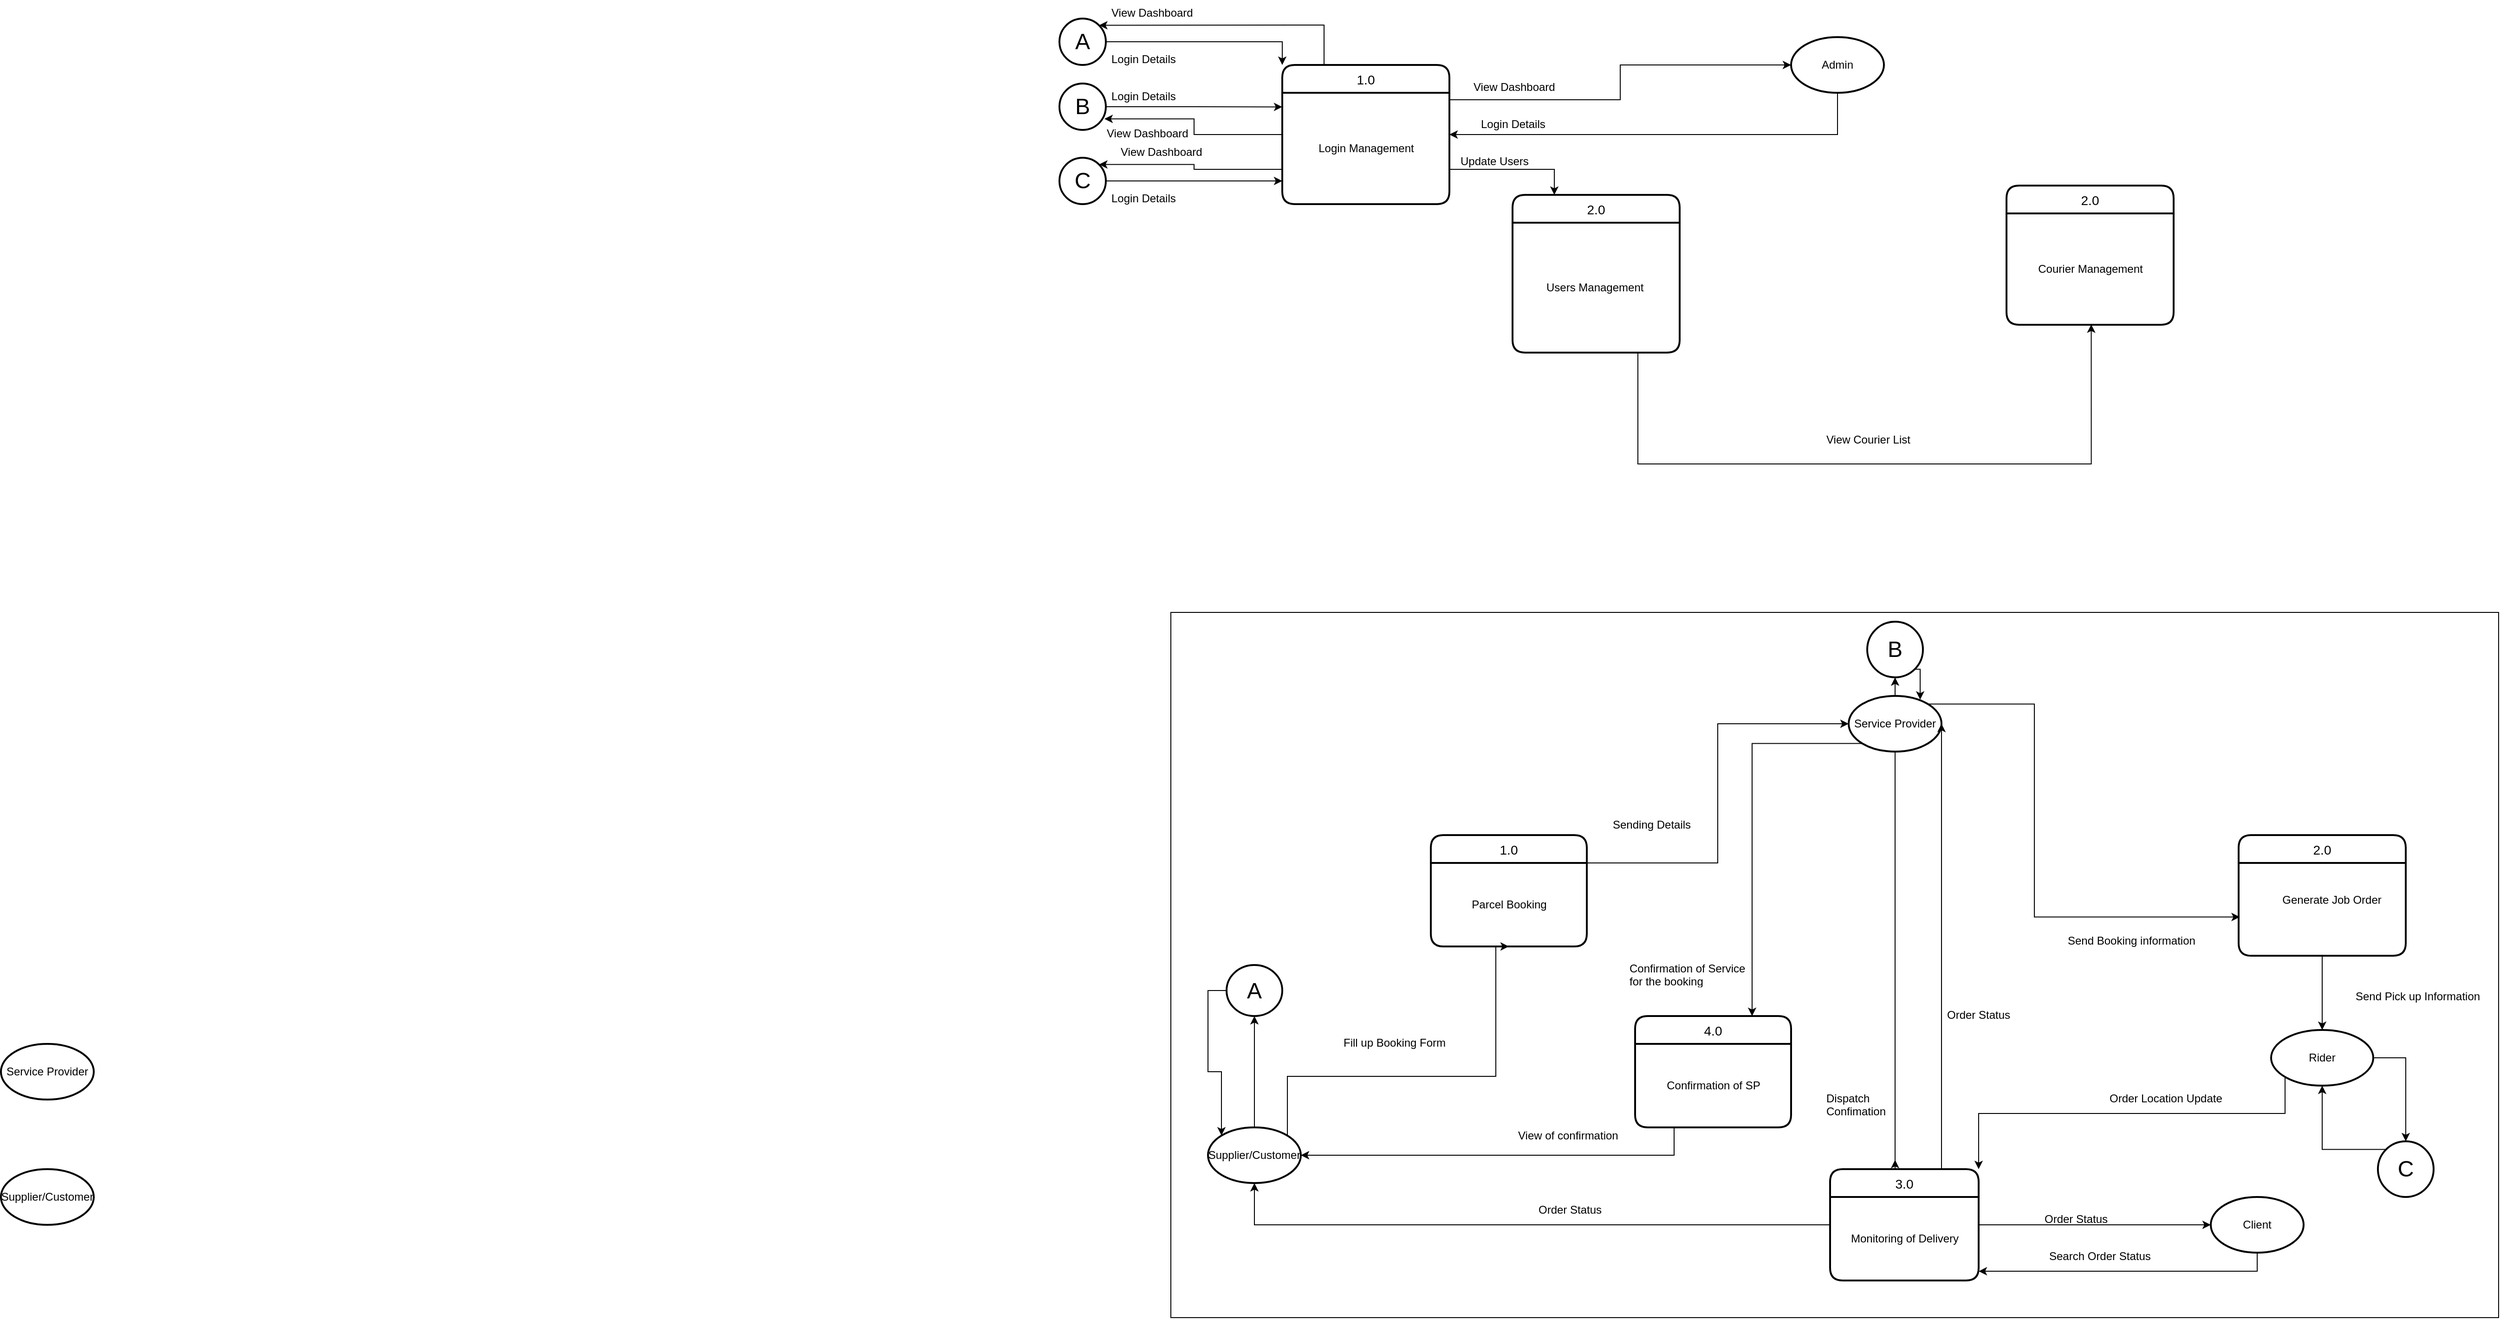 <mxfile compressed="true" version="13.6.5" type="github"><diagram id="pU8hi0D7Wm5U2HvEtMzX" name="Page-1"><mxGraphModel dx="3057" dy="1653" grid="1" gridSize="10" guides="1" tooltips="1" connect="1" arrows="1" fold="1" page="1" pageScale="1" pageWidth="1400" pageHeight="850" math="0" shadow="0"><root><mxCell id="0"/><mxCell id="1" parent="0"/><mxCell id="DUefVlxYJTViYUL9YQlu-197" value="" style="whiteSpace=wrap;html=1;align=center;" vertex="1" parent="1"><mxGeometry x="-50" y="-70" width="1430" height="760" as="geometry"/></mxCell><mxCell id="DUefVlxYJTViYUL9YQlu-119" style="edgeStyle=orthogonalEdgeStyle;rounded=0;orthogonalLoop=1;jettySize=auto;html=1;exitX=0.855;exitY=0.145;exitDx=0;exitDy=0;exitPerimeter=0;entryX=0.5;entryY=1;entryDx=0;entryDy=0;" edge="1" parent="1" source="DUefVlxYJTViYUL9YQlu-13" target="DUefVlxYJTViYUL9YQlu-5"><mxGeometry relative="1" as="geometry"><Array as="points"><mxPoint x="76" y="430"/><mxPoint x="300" y="430"/></Array></mxGeometry></mxCell><mxCell id="DUefVlxYJTViYUL9YQlu-154" style="edgeStyle=orthogonalEdgeStyle;rounded=0;orthogonalLoop=1;jettySize=auto;html=1;exitX=0.5;exitY=0;exitDx=0;exitDy=0;exitPerimeter=0;entryX=0.5;entryY=1;entryDx=0;entryDy=0;entryPerimeter=0;" edge="1" parent="1" source="DUefVlxYJTViYUL9YQlu-13" target="DUefVlxYJTViYUL9YQlu-153"><mxGeometry relative="1" as="geometry"/></mxCell><mxCell id="DUefVlxYJTViYUL9YQlu-13" value="Supplier/Customer" style="strokeWidth=2;html=1;shape=mxgraph.flowchart.start_1;whiteSpace=wrap;" vertex="1" parent="1"><mxGeometry x="-10" y="485" width="100" height="60" as="geometry"/></mxCell><mxCell id="DUefVlxYJTViYUL9YQlu-32" style="edgeStyle=orthogonalEdgeStyle;rounded=0;orthogonalLoop=1;jettySize=auto;html=1;exitX=0.145;exitY=0.855;exitDx=0;exitDy=0;exitPerimeter=0;entryX=0.75;entryY=0;entryDx=0;entryDy=0;" edge="1" parent="1" source="DUefVlxYJTViYUL9YQlu-14" target="DUefVlxYJTViYUL9YQlu-30"><mxGeometry relative="1" as="geometry"/></mxCell><mxCell id="DUefVlxYJTViYUL9YQlu-46" style="edgeStyle=orthogonalEdgeStyle;rounded=0;orthogonalLoop=1;jettySize=auto;html=1;exitX=0.5;exitY=1;exitDx=0;exitDy=0;exitPerimeter=0;" edge="1" parent="1" source="DUefVlxYJTViYUL9YQlu-14"><mxGeometry relative="1" as="geometry"><mxPoint x="730" y="520" as="targetPoint"/><Array as="points"><mxPoint x="730" y="530"/></Array></mxGeometry></mxCell><mxCell id="DUefVlxYJTViYUL9YQlu-69" style="edgeStyle=orthogonalEdgeStyle;rounded=0;orthogonalLoop=1;jettySize=auto;html=1;exitX=0.855;exitY=0.145;exitDx=0;exitDy=0;exitPerimeter=0;entryX=0.007;entryY=0.583;entryDx=0;entryDy=0;entryPerimeter=0;" edge="1" parent="1" source="DUefVlxYJTViYUL9YQlu-14"><mxGeometry relative="1" as="geometry"><mxPoint x="1101.26" y="258.3" as="targetPoint"/><Array as="points"><mxPoint x="880" y="29"/><mxPoint x="880" y="258"/></Array></mxGeometry></mxCell><mxCell id="DUefVlxYJTViYUL9YQlu-163" style="edgeStyle=orthogonalEdgeStyle;rounded=0;orthogonalLoop=1;jettySize=auto;html=1;exitX=0.5;exitY=0;exitDx=0;exitDy=0;exitPerimeter=0;entryX=0.5;entryY=1;entryDx=0;entryDy=0;entryPerimeter=0;" edge="1" parent="1" source="DUefVlxYJTViYUL9YQlu-14" target="DUefVlxYJTViYUL9YQlu-160"><mxGeometry relative="1" as="geometry"/></mxCell><mxCell id="DUefVlxYJTViYUL9YQlu-14" value="Service Provider" style="strokeWidth=2;html=1;shape=mxgraph.flowchart.start_1;whiteSpace=wrap;" vertex="1" parent="1"><mxGeometry x="680" y="20" width="100" height="60" as="geometry"/></mxCell><mxCell id="DUefVlxYJTViYUL9YQlu-78" style="edgeStyle=orthogonalEdgeStyle;rounded=0;orthogonalLoop=1;jettySize=auto;html=1;exitX=0.5;exitY=1;exitDx=0;exitDy=0;exitPerimeter=0;entryX=1;entryY=0.889;entryDx=0;entryDy=0;entryPerimeter=0;" edge="1" parent="1" source="DUefVlxYJTViYUL9YQlu-15" target="DUefVlxYJTViYUL9YQlu-19"><mxGeometry relative="1" as="geometry"/></mxCell><mxCell id="DUefVlxYJTViYUL9YQlu-15" value="Client" style="strokeWidth=2;html=1;shape=mxgraph.flowchart.start_1;whiteSpace=wrap;" vertex="1" parent="1"><mxGeometry x="1070" y="560" width="100" height="60" as="geometry"/></mxCell><mxCell id="DUefVlxYJTViYUL9YQlu-54" style="edgeStyle=orthogonalEdgeStyle;rounded=0;orthogonalLoop=1;jettySize=auto;html=1;exitX=1;exitY=0.5;exitDx=0;exitDy=0;entryX=0;entryY=0.5;entryDx=0;entryDy=0;entryPerimeter=0;" edge="1" parent="1" source="DUefVlxYJTViYUL9YQlu-9" target="DUefVlxYJTViYUL9YQlu-15"><mxGeometry relative="1" as="geometry"><mxPoint x="920" y="590" as="targetPoint"/></mxGeometry></mxCell><mxCell id="DUefVlxYJTViYUL9YQlu-67" style="edgeStyle=orthogonalEdgeStyle;rounded=0;orthogonalLoop=1;jettySize=auto;html=1;exitX=0.75;exitY=0;exitDx=0;exitDy=0;entryX=1;entryY=0.5;entryDx=0;entryDy=0;entryPerimeter=0;" edge="1" parent="1" source="DUefVlxYJTViYUL9YQlu-9" target="DUefVlxYJTViYUL9YQlu-14"><mxGeometry relative="1" as="geometry"><Array as="points"><mxPoint x="780" y="330"/><mxPoint x="780" y="330"/></Array></mxGeometry></mxCell><mxCell id="DUefVlxYJTViYUL9YQlu-9" value="3.0" style="swimlane;childLayout=stackLayout;horizontal=1;startSize=30;horizontalStack=0;rounded=1;fontSize=14;fontStyle=0;strokeWidth=2;resizeParent=0;resizeLast=1;shadow=0;dashed=0;align=center;" vertex="1" parent="1"><mxGeometry x="660" y="530" width="160" height="120" as="geometry"/></mxCell><mxCell id="DUefVlxYJTViYUL9YQlu-19" value="Monitoring of Delivery" style="text;html=1;align=center;verticalAlign=middle;resizable=0;points=[];autosize=1;" vertex="1" parent="DUefVlxYJTViYUL9YQlu-9"><mxGeometry y="30" width="160" height="90" as="geometry"/></mxCell><mxCell id="DUefVlxYJTViYUL9YQlu-99" style="edgeStyle=orthogonalEdgeStyle;rounded=0;orthogonalLoop=1;jettySize=auto;html=1;exitX=0.5;exitY=1;exitDx=0;exitDy=0;exitPerimeter=0;" edge="1" parent="1" source="DUefVlxYJTViYUL9YQlu-21" target="DUefVlxYJTViYUL9YQlu-94"><mxGeometry relative="1" as="geometry"/></mxCell><mxCell id="DUefVlxYJTViYUL9YQlu-21" value="Admin" style="strokeWidth=2;html=1;shape=mxgraph.flowchart.start_1;whiteSpace=wrap;" vertex="1" parent="1"><mxGeometry x="618" y="-690" width="100" height="60" as="geometry"/></mxCell><mxCell id="DUefVlxYJTViYUL9YQlu-23" value="Fill up Booking Form" style="text;strokeColor=none;fillColor=none;spacingLeft=4;spacingRight=4;overflow=hidden;rotatable=0;points=[[0,0.5],[1,0.5]];portConstraint=eastwest;fontSize=12;" vertex="1" parent="1"><mxGeometry x="130" y="380" width="126" height="30" as="geometry"/></mxCell><mxCell id="DUefVlxYJTViYUL9YQlu-25" value="Sending Details " style="text;strokeColor=none;fillColor=none;spacingLeft=4;spacingRight=4;overflow=hidden;rotatable=0;points=[[0,0.5],[1,0.5]];portConstraint=eastwest;fontSize=12;" vertex="1" parent="1"><mxGeometry x="420" y="145" width="100" height="30" as="geometry"/></mxCell><mxCell id="DUefVlxYJTViYUL9YQlu-68" style="edgeStyle=orthogonalEdgeStyle;rounded=0;orthogonalLoop=1;jettySize=auto;html=1;exitX=0.25;exitY=1;exitDx=0;exitDy=0;entryX=1;entryY=0.5;entryDx=0;entryDy=0;entryPerimeter=0;" edge="1" parent="1" source="DUefVlxYJTViYUL9YQlu-30" target="DUefVlxYJTViYUL9YQlu-13"><mxGeometry relative="1" as="geometry"><mxPoint x="492.122" y="530" as="targetPoint"/></mxGeometry></mxCell><mxCell id="DUefVlxYJTViYUL9YQlu-30" value="4.0" style="swimlane;childLayout=stackLayout;horizontal=1;startSize=30;horizontalStack=0;rounded=1;fontSize=14;fontStyle=0;strokeWidth=2;resizeParent=0;resizeLast=1;shadow=0;dashed=0;align=center;" vertex="1" parent="1"><mxGeometry x="450" y="365" width="168" height="120" as="geometry"/></mxCell><mxCell id="DUefVlxYJTViYUL9YQlu-31" value="Confirmation of SP" style="text;html=1;align=center;verticalAlign=middle;resizable=0;points=[];autosize=1;" vertex="1" parent="DUefVlxYJTViYUL9YQlu-30"><mxGeometry y="30" width="168" height="90" as="geometry"/></mxCell><mxCell id="DUefVlxYJTViYUL9YQlu-34" value="Confirmation of Service &#10;for the booking " style="text;strokeColor=none;fillColor=none;spacingLeft=4;spacingRight=4;overflow=hidden;rotatable=0;points=[[0,0.5],[1,0.5]];portConstraint=eastwest;fontSize=12;" vertex="1" parent="1"><mxGeometry x="438" y="300" width="140" height="30" as="geometry"/></mxCell><mxCell id="DUefVlxYJTViYUL9YQlu-38" value="View of confirmation" style="text;strokeColor=none;fillColor=none;spacingLeft=4;spacingRight=4;overflow=hidden;rotatable=0;points=[[0,0.5],[1,0.5]];portConstraint=eastwest;fontSize=12;" vertex="1" parent="1"><mxGeometry x="318" y="480" width="120" height="30" as="geometry"/></mxCell><mxCell id="DUefVlxYJTViYUL9YQlu-136" style="edgeStyle=orthogonalEdgeStyle;rounded=0;orthogonalLoop=1;jettySize=auto;html=1;exitX=1;exitY=0.75;exitDx=0;exitDy=0;entryX=0.25;entryY=0;entryDx=0;entryDy=0;" edge="1" parent="1" source="DUefVlxYJTViYUL9YQlu-94" target="DUefVlxYJTViYUL9YQlu-81"><mxGeometry relative="1" as="geometry"/></mxCell><mxCell id="DUefVlxYJTViYUL9YQlu-183" style="edgeStyle=orthogonalEdgeStyle;rounded=0;orthogonalLoop=1;jettySize=auto;html=1;exitX=0.25;exitY=0;exitDx=0;exitDy=0;entryX=0.855;entryY=0.145;entryDx=0;entryDy=0;entryPerimeter=0;" edge="1" parent="1" source="DUefVlxYJTViYUL9YQlu-94" target="DUefVlxYJTViYUL9YQlu-181"><mxGeometry relative="1" as="geometry"><mxPoint x="90" y="-700" as="targetPoint"/><Array as="points"><mxPoint x="115" y="-703"/><mxPoint x="90" y="-703"/></Array></mxGeometry></mxCell><mxCell id="DUefVlxYJTViYUL9YQlu-184" style="edgeStyle=orthogonalEdgeStyle;rounded=0;orthogonalLoop=1;jettySize=auto;html=1;entryX=0.969;entryY=0.762;entryDx=0;entryDy=0;entryPerimeter=0;" edge="1" parent="1" source="DUefVlxYJTViYUL9YQlu-94" target="DUefVlxYJTViYUL9YQlu-179"><mxGeometry relative="1" as="geometry"><Array as="points"><mxPoint x="-25" y="-585"/><mxPoint x="-25" y="-602"/></Array></mxGeometry></mxCell><mxCell id="DUefVlxYJTViYUL9YQlu-185" style="edgeStyle=orthogonalEdgeStyle;rounded=0;orthogonalLoop=1;jettySize=auto;html=1;exitX=0;exitY=0.75;exitDx=0;exitDy=0;entryX=0.855;entryY=0.145;entryDx=0;entryDy=0;entryPerimeter=0;" edge="1" parent="1" source="DUefVlxYJTViYUL9YQlu-94" target="DUefVlxYJTViYUL9YQlu-170"><mxGeometry relative="1" as="geometry"/></mxCell><mxCell id="DUefVlxYJTViYUL9YQlu-193" style="edgeStyle=orthogonalEdgeStyle;rounded=0;orthogonalLoop=1;jettySize=auto;html=1;exitX=1;exitY=0.25;exitDx=0;exitDy=0;entryX=0;entryY=0.5;entryDx=0;entryDy=0;entryPerimeter=0;" edge="1" parent="1" source="DUefVlxYJTViYUL9YQlu-94" target="DUefVlxYJTViYUL9YQlu-21"><mxGeometry relative="1" as="geometry"><mxPoint x="630" y="-640" as="targetPoint"/></mxGeometry></mxCell><mxCell id="DUefVlxYJTViYUL9YQlu-94" value="1.0" style="swimlane;childLayout=stackLayout;horizontal=1;startSize=30;horizontalStack=0;rounded=1;fontSize=14;fontStyle=0;strokeWidth=2;resizeParent=0;resizeLast=1;shadow=0;dashed=0;align=center;" vertex="1" parent="1"><mxGeometry x="70" y="-660" width="180" height="150" as="geometry"/></mxCell><mxCell id="DUefVlxYJTViYUL9YQlu-95" value="Login Management" style="text;html=1;align=center;verticalAlign=middle;resizable=0;points=[];autosize=1;" vertex="1" parent="DUefVlxYJTViYUL9YQlu-94"><mxGeometry y="30" width="180" height="120" as="geometry"/></mxCell><mxCell id="DUefVlxYJTViYUL9YQlu-50" value="Order Status" style="text;strokeColor=none;fillColor=none;spacingLeft=4;spacingRight=4;overflow=hidden;rotatable=0;points=[[0,0.5],[1,0.5]];portConstraint=eastwest;fontSize=12;" vertex="1" parent="1"><mxGeometry x="340" y="560" width="130" height="30" as="geometry"/></mxCell><mxCell id="DUefVlxYJTViYUL9YQlu-51" value="Order Status" style="text;strokeColor=none;fillColor=none;spacingLeft=4;spacingRight=4;overflow=hidden;rotatable=0;points=[[0,0.5],[1,0.5]];portConstraint=eastwest;fontSize=12;" vertex="1" parent="1"><mxGeometry x="885" y="570" width="125" height="30" as="geometry"/></mxCell><mxCell id="DUefVlxYJTViYUL9YQlu-61" value="Send Pick up Information" style="text;strokeColor=none;fillColor=none;spacingLeft=4;spacingRight=4;overflow=hidden;rotatable=0;points=[[0,0.5],[1,0.5]];portConstraint=eastwest;fontSize=12;" vertex="1" parent="1"><mxGeometry x="1220" y="330" width="150" height="30" as="geometry"/></mxCell><mxCell id="DUefVlxYJTViYUL9YQlu-66" value="Send Booking information" style="text;strokeColor=none;fillColor=none;spacingLeft=4;spacingRight=4;overflow=hidden;rotatable=0;points=[[0,0.5],[1,0.5]];portConstraint=eastwest;fontSize=12;" vertex="1" parent="1"><mxGeometry x="910" y="270" width="160" height="30" as="geometry"/></mxCell><mxCell id="DUefVlxYJTViYUL9YQlu-71" style="edgeStyle=orthogonalEdgeStyle;rounded=0;orthogonalLoop=1;jettySize=auto;html=1;exitX=0;exitY=0.5;exitDx=0;exitDy=0;entryX=0.5;entryY=1;entryDx=0;entryDy=0;entryPerimeter=0;" edge="1" parent="1" source="DUefVlxYJTViYUL9YQlu-9" target="DUefVlxYJTViYUL9YQlu-13"><mxGeometry relative="1" as="geometry"><mxPoint x="660" y="590" as="sourcePoint"/><mxPoint x="295" y="605" as="targetPoint"/></mxGeometry></mxCell><mxCell id="DUefVlxYJTViYUL9YQlu-72" value="Order Status " style="text;strokeColor=none;fillColor=none;spacingLeft=4;spacingRight=4;overflow=hidden;rotatable=0;points=[[0,0.5],[1,0.5]];portConstraint=eastwest;fontSize=12;" vertex="1" parent="1"><mxGeometry x="780" y="350" width="100" height="30" as="geometry"/></mxCell><mxCell id="DUefVlxYJTViYUL9YQlu-73" value="Dispatch&#10;Confimation" style="text;strokeColor=none;fillColor=none;spacingLeft=4;spacingRight=4;overflow=hidden;rotatable=0;points=[[0,0.5],[1,0.5]];portConstraint=eastwest;fontSize=12;" vertex="1" parent="1"><mxGeometry x="650" y="440" width="80" height="50" as="geometry"/></mxCell><mxCell id="DUefVlxYJTViYUL9YQlu-80" value="Search Order Status" style="text;strokeColor=none;fillColor=none;spacingLeft=4;spacingRight=4;overflow=hidden;rotatable=0;points=[[0,0.5],[1,0.5]];portConstraint=eastwest;fontSize=12;" vertex="1" parent="1"><mxGeometry x="890" y="610" width="125" height="30" as="geometry"/></mxCell><mxCell id="DUefVlxYJTViYUL9YQlu-88" value="2.0" style="swimlane;childLayout=stackLayout;horizontal=1;startSize=30;horizontalStack=0;rounded=1;fontSize=14;fontStyle=0;strokeWidth=2;resizeParent=0;resizeLast=1;shadow=0;dashed=0;align=center;" vertex="1" parent="1"><mxGeometry x="850" y="-530" width="180" height="150" as="geometry"/></mxCell><mxCell id="DUefVlxYJTViYUL9YQlu-89" value="Courier Management" style="text;html=1;align=center;verticalAlign=middle;resizable=0;points=[];autosize=1;" vertex="1" parent="DUefVlxYJTViYUL9YQlu-88"><mxGeometry y="30" width="180" height="120" as="geometry"/></mxCell><mxCell id="DUefVlxYJTViYUL9YQlu-103" style="edgeStyle=orthogonalEdgeStyle;rounded=0;orthogonalLoop=1;jettySize=auto;html=1;exitX=0.75;exitY=1;exitDx=0;exitDy=0;entryX=0.507;entryY=0.997;entryDx=0;entryDy=0;entryPerimeter=0;" edge="1" parent="1" source="DUefVlxYJTViYUL9YQlu-81" target="DUefVlxYJTViYUL9YQlu-89"><mxGeometry relative="1" as="geometry"><Array as="points"><mxPoint x="453" y="-230"/><mxPoint x="941" y="-230"/></Array></mxGeometry></mxCell><mxCell id="DUefVlxYJTViYUL9YQlu-81" value="2.0" style="swimlane;childLayout=stackLayout;horizontal=1;startSize=30;horizontalStack=0;rounded=1;fontSize=14;fontStyle=0;strokeWidth=2;resizeParent=0;resizeLast=1;shadow=0;dashed=0;align=center;" vertex="1" parent="1"><mxGeometry x="318" y="-520" width="180" height="170" as="geometry"/></mxCell><mxCell id="DUefVlxYJTViYUL9YQlu-82" value="Users Management&amp;nbsp;" style="text;html=1;align=center;verticalAlign=middle;resizable=0;points=[];autosize=1;" vertex="1" parent="DUefVlxYJTViYUL9YQlu-81"><mxGeometry y="30" width="180" height="140" as="geometry"/></mxCell><mxCell id="DUefVlxYJTViYUL9YQlu-106" value="Update Users" style="text;strokeColor=none;fillColor=none;spacingLeft=4;spacingRight=4;overflow=hidden;rotatable=0;points=[[0,0.5],[1,0.5]];portConstraint=eastwest;fontSize=12;" vertex="1" parent="1"><mxGeometry x="256" y="-570" width="110" height="30" as="geometry"/></mxCell><mxCell id="DUefVlxYJTViYUL9YQlu-148" style="edgeStyle=orthogonalEdgeStyle;rounded=0;orthogonalLoop=1;jettySize=auto;html=1;entryX=0.5;entryY=0;entryDx=0;entryDy=0;entryPerimeter=0;" edge="1" parent="1" source="DUefVlxYJTViYUL9YQlu-7" target="DUefVlxYJTViYUL9YQlu-120"><mxGeometry relative="1" as="geometry"><mxPoint x="1190" y="370" as="targetPoint"/></mxGeometry></mxCell><mxCell id="DUefVlxYJTViYUL9YQlu-7" value="2.0" style="swimlane;childLayout=stackLayout;horizontal=1;startSize=30;horizontalStack=0;rounded=1;fontSize=14;fontStyle=0;strokeWidth=2;resizeParent=0;resizeLast=1;shadow=0;dashed=0;align=center;" vertex="1" parent="1"><mxGeometry x="1100" y="170" width="180" height="130" as="geometry"/></mxCell><mxCell id="DUefVlxYJTViYUL9YQlu-151" style="edgeStyle=orthogonalEdgeStyle;rounded=0;orthogonalLoop=1;jettySize=auto;html=1;exitX=0;exitY=0.5;exitDx=0;exitDy=0;exitPerimeter=0;entryX=1;entryY=0;entryDx=0;entryDy=0;" edge="1" parent="1" source="DUefVlxYJTViYUL9YQlu-120" target="DUefVlxYJTViYUL9YQlu-9"><mxGeometry relative="1" as="geometry"><Array as="points"><mxPoint x="1150" y="410"/><mxPoint x="1150" y="470"/><mxPoint x="820" y="470"/></Array></mxGeometry></mxCell><mxCell id="DUefVlxYJTViYUL9YQlu-164" style="edgeStyle=orthogonalEdgeStyle;rounded=0;orthogonalLoop=1;jettySize=auto;html=1;exitX=1;exitY=0.5;exitDx=0;exitDy=0;exitPerimeter=0;entryX=0.5;entryY=0;entryDx=0;entryDy=0;entryPerimeter=0;" edge="1" parent="1" source="DUefVlxYJTViYUL9YQlu-120" target="DUefVlxYJTViYUL9YQlu-161"><mxGeometry relative="1" as="geometry"/></mxCell><mxCell id="DUefVlxYJTViYUL9YQlu-120" value="Rider" style="strokeWidth=2;html=1;shape=mxgraph.flowchart.start_1;whiteSpace=wrap;" vertex="1" parent="1"><mxGeometry x="1135" y="380" width="110" height="60" as="geometry"/></mxCell><mxCell id="DUefVlxYJTViYUL9YQlu-127" value="Order Location Update" style="text;strokeColor=none;fillColor=none;spacingLeft=4;spacingRight=4;overflow=hidden;rotatable=0;points=[[0,0.5],[1,0.5]];portConstraint=eastwest;fontSize=12;" vertex="1" parent="1"><mxGeometry x="955" y="440" width="145" height="30" as="geometry"/></mxCell><mxCell id="DUefVlxYJTViYUL9YQlu-138" value="Supplier/Customer" style="strokeWidth=2;html=1;shape=mxgraph.flowchart.start_1;whiteSpace=wrap;" vertex="1" parent="1"><mxGeometry x="-1310" y="530" width="100" height="60" as="geometry"/></mxCell><mxCell id="DUefVlxYJTViYUL9YQlu-139" value="Service Provider" style="strokeWidth=2;html=1;shape=mxgraph.flowchart.start_1;whiteSpace=wrap;" vertex="1" parent="1"><mxGeometry x="-1310" y="395" width="100" height="60" as="geometry"/></mxCell><mxCell id="DUefVlxYJTViYUL9YQlu-145" style="edgeStyle=orthogonalEdgeStyle;rounded=0;orthogonalLoop=1;jettySize=auto;html=1;exitX=1;exitY=0.25;exitDx=0;exitDy=0;entryX=0;entryY=0.5;entryDx=0;entryDy=0;entryPerimeter=0;" edge="1" parent="1" source="DUefVlxYJTViYUL9YQlu-5" target="DUefVlxYJTViYUL9YQlu-14"><mxGeometry relative="1" as="geometry"/></mxCell><mxCell id="DUefVlxYJTViYUL9YQlu-149" value="Generate Job Order" style="text;html=1;align=center;verticalAlign=middle;resizable=0;points=[];autosize=1;" vertex="1" parent="1"><mxGeometry x="1140" y="230" width="120" height="20" as="geometry"/></mxCell><mxCell id="DUefVlxYJTViYUL9YQlu-167" style="edgeStyle=orthogonalEdgeStyle;rounded=0;orthogonalLoop=1;jettySize=auto;html=1;exitX=0;exitY=0.5;exitDx=0;exitDy=0;exitPerimeter=0;entryX=0.145;entryY=0.145;entryDx=0;entryDy=0;entryPerimeter=0;" edge="1" parent="1" source="DUefVlxYJTViYUL9YQlu-153" target="DUefVlxYJTViYUL9YQlu-13"><mxGeometry relative="1" as="geometry"/></mxCell><mxCell id="DUefVlxYJTViYUL9YQlu-153" value="&lt;font style=&quot;font-size: 24px&quot;&gt;A&lt;/font&gt;" style="strokeWidth=2;html=1;shape=mxgraph.flowchart.start_2;whiteSpace=wrap;" vertex="1" parent="1"><mxGeometry x="10" y="310" width="60" height="55" as="geometry"/></mxCell><mxCell id="DUefVlxYJTViYUL9YQlu-5" value="1.0" style="swimlane;childLayout=stackLayout;horizontal=1;startSize=30;horizontalStack=0;rounded=1;fontSize=14;fontStyle=0;strokeWidth=2;resizeParent=0;resizeLast=1;shadow=0;dashed=0;align=center;" vertex="1" parent="1"><mxGeometry x="230" y="170" width="168" height="120" as="geometry"/></mxCell><mxCell id="DUefVlxYJTViYUL9YQlu-17" value="Parcel Booking" style="text;html=1;align=center;verticalAlign=middle;resizable=0;points=[];autosize=1;" vertex="1" parent="DUefVlxYJTViYUL9YQlu-5"><mxGeometry y="30" width="168" height="90" as="geometry"/></mxCell><mxCell id="DUefVlxYJTViYUL9YQlu-168" style="edgeStyle=orthogonalEdgeStyle;rounded=0;orthogonalLoop=1;jettySize=auto;html=1;exitX=0.855;exitY=0.855;exitDx=0;exitDy=0;exitPerimeter=0;entryX=0.77;entryY=0.067;entryDx=0;entryDy=0;entryPerimeter=0;" edge="1" parent="1" source="DUefVlxYJTViYUL9YQlu-160" target="DUefVlxYJTViYUL9YQlu-14"><mxGeometry relative="1" as="geometry"/></mxCell><mxCell id="DUefVlxYJTViYUL9YQlu-160" value="&lt;font style=&quot;font-size: 24px&quot;&gt;B&lt;/font&gt;" style="strokeWidth=2;html=1;shape=mxgraph.flowchart.start_2;whiteSpace=wrap;" vertex="1" parent="1"><mxGeometry x="700" y="-60" width="60" height="60" as="geometry"/></mxCell><mxCell id="DUefVlxYJTViYUL9YQlu-166" style="edgeStyle=orthogonalEdgeStyle;rounded=0;orthogonalLoop=1;jettySize=auto;html=1;exitX=0.145;exitY=0.145;exitDx=0;exitDy=0;exitPerimeter=0;entryX=0.5;entryY=1;entryDx=0;entryDy=0;entryPerimeter=0;" edge="1" parent="1" source="DUefVlxYJTViYUL9YQlu-161" target="DUefVlxYJTViYUL9YQlu-120"><mxGeometry relative="1" as="geometry"/></mxCell><mxCell id="DUefVlxYJTViYUL9YQlu-161" value="&lt;font style=&quot;font-size: 24px&quot;&gt;C&lt;/font&gt;" style="strokeWidth=2;html=1;shape=mxgraph.flowchart.start_2;whiteSpace=wrap;" vertex="1" parent="1"><mxGeometry x="1250" y="500" width="60" height="60" as="geometry"/></mxCell><mxCell id="DUefVlxYJTViYUL9YQlu-178" style="edgeStyle=orthogonalEdgeStyle;rounded=0;orthogonalLoop=1;jettySize=auto;html=1;entryX=0;entryY=0.792;entryDx=0;entryDy=0;entryPerimeter=0;" edge="1" parent="1" source="DUefVlxYJTViYUL9YQlu-170" target="DUefVlxYJTViYUL9YQlu-95"><mxGeometry relative="1" as="geometry"><mxPoint x="-10" y="-535" as="targetPoint"/></mxGeometry></mxCell><mxCell id="DUefVlxYJTViYUL9YQlu-170" value="&lt;font style=&quot;font-size: 24px&quot;&gt;C&lt;/font&gt;" style="strokeWidth=2;html=1;shape=mxgraph.flowchart.start_2;whiteSpace=wrap;" vertex="1" parent="1"><mxGeometry x="-170" y="-560" width="50" height="50" as="geometry"/></mxCell><mxCell id="DUefVlxYJTViYUL9YQlu-180" style="edgeStyle=orthogonalEdgeStyle;rounded=0;orthogonalLoop=1;jettySize=auto;html=1;exitX=1;exitY=0.5;exitDx=0;exitDy=0;exitPerimeter=0;entryX=0;entryY=0.127;entryDx=0;entryDy=0;entryPerimeter=0;" edge="1" parent="1" source="DUefVlxYJTViYUL9YQlu-179" target="DUefVlxYJTViYUL9YQlu-95"><mxGeometry relative="1" as="geometry"/></mxCell><mxCell id="DUefVlxYJTViYUL9YQlu-179" value="&lt;font style=&quot;font-size: 24px&quot;&gt;B&lt;/font&gt;" style="strokeWidth=2;html=1;shape=mxgraph.flowchart.start_2;whiteSpace=wrap;" vertex="1" parent="1"><mxGeometry x="-170" y="-640" width="50" height="50" as="geometry"/></mxCell><mxCell id="DUefVlxYJTViYUL9YQlu-182" style="edgeStyle=orthogonalEdgeStyle;rounded=0;orthogonalLoop=1;jettySize=auto;html=1;exitX=1;exitY=0.5;exitDx=0;exitDy=0;exitPerimeter=0;entryX=0;entryY=0;entryDx=0;entryDy=0;" edge="1" parent="1" source="DUefVlxYJTViYUL9YQlu-181" target="DUefVlxYJTViYUL9YQlu-94"><mxGeometry relative="1" as="geometry"/></mxCell><mxCell id="DUefVlxYJTViYUL9YQlu-181" value="&lt;font style=&quot;font-size: 24px&quot;&gt;A&lt;/font&gt;" style="strokeWidth=2;html=1;shape=mxgraph.flowchart.start_2;whiteSpace=wrap;" vertex="1" parent="1"><mxGeometry x="-170" y="-710" width="50" height="50" as="geometry"/></mxCell><mxCell id="DUefVlxYJTViYUL9YQlu-187" value="Login Details" style="text;strokeColor=none;fillColor=none;spacingLeft=4;spacingRight=4;overflow=hidden;rotatable=0;points=[[0,0.5],[1,0.5]];portConstraint=eastwest;fontSize=12;" vertex="1" parent="1"><mxGeometry x="-120" y="-640" width="90" height="30" as="geometry"/></mxCell><mxCell id="DUefVlxYJTViYUL9YQlu-188" value="Login Details" style="text;strokeColor=none;fillColor=none;spacingLeft=4;spacingRight=4;overflow=hidden;rotatable=0;points=[[0,0.5],[1,0.5]];portConstraint=eastwest;fontSize=12;" vertex="1" parent="1"><mxGeometry x="-120" y="-680" width="90" height="30" as="geometry"/></mxCell><mxCell id="DUefVlxYJTViYUL9YQlu-189" value="Login Details" style="text;strokeColor=none;fillColor=none;spacingLeft=4;spacingRight=4;overflow=hidden;rotatable=0;points=[[0,0.5],[1,0.5]];portConstraint=eastwest;fontSize=12;" vertex="1" parent="1"><mxGeometry x="-120" y="-530" width="90" height="30" as="geometry"/></mxCell><mxCell id="DUefVlxYJTViYUL9YQlu-190" value="View Dashboard" style="text;strokeColor=none;fillColor=none;spacingLeft=4;spacingRight=4;overflow=hidden;rotatable=0;points=[[0,0.5],[1,0.5]];portConstraint=eastwest;fontSize=12;" vertex="1" parent="1"><mxGeometry x="-110" y="-580" width="100" height="30" as="geometry"/></mxCell><mxCell id="DUefVlxYJTViYUL9YQlu-191" value="View Dashboard" style="text;strokeColor=none;fillColor=none;spacingLeft=4;spacingRight=4;overflow=hidden;rotatable=0;points=[[0,0.5],[1,0.5]];portConstraint=eastwest;fontSize=12;" vertex="1" parent="1"><mxGeometry x="-125" y="-600" width="100" height="30" as="geometry"/></mxCell><mxCell id="DUefVlxYJTViYUL9YQlu-192" value="View Dashboard" style="text;strokeColor=none;fillColor=none;spacingLeft=4;spacingRight=4;overflow=hidden;rotatable=0;points=[[0,0.5],[1,0.5]];portConstraint=eastwest;fontSize=12;" vertex="1" parent="1"><mxGeometry x="-120" y="-730" width="100" height="30" as="geometry"/></mxCell><mxCell id="DUefVlxYJTViYUL9YQlu-194" value="Login Details" style="text;strokeColor=none;fillColor=none;spacingLeft=4;spacingRight=4;overflow=hidden;rotatable=0;points=[[0,0.5],[1,0.5]];portConstraint=eastwest;fontSize=12;" vertex="1" parent="1"><mxGeometry x="278" y="-610" width="82" height="30" as="geometry"/></mxCell><mxCell id="DUefVlxYJTViYUL9YQlu-195" value="View Dashboard" style="text;strokeColor=none;fillColor=none;spacingLeft=4;spacingRight=4;overflow=hidden;rotatable=0;points=[[0,0.5],[1,0.5]];portConstraint=eastwest;fontSize=12;" vertex="1" parent="1"><mxGeometry x="270" y="-650" width="114" height="30" as="geometry"/></mxCell><mxCell id="DUefVlxYJTViYUL9YQlu-196" value="View Courier List " style="text;strokeColor=none;fillColor=none;spacingLeft=4;spacingRight=4;overflow=hidden;rotatable=0;points=[[0,0.5],[1,0.5]];portConstraint=eastwest;fontSize=12;" vertex="1" parent="1"><mxGeometry x="650" y="-270" width="110" height="30" as="geometry"/></mxCell></root></mxGraphModel></diagram></mxfile>